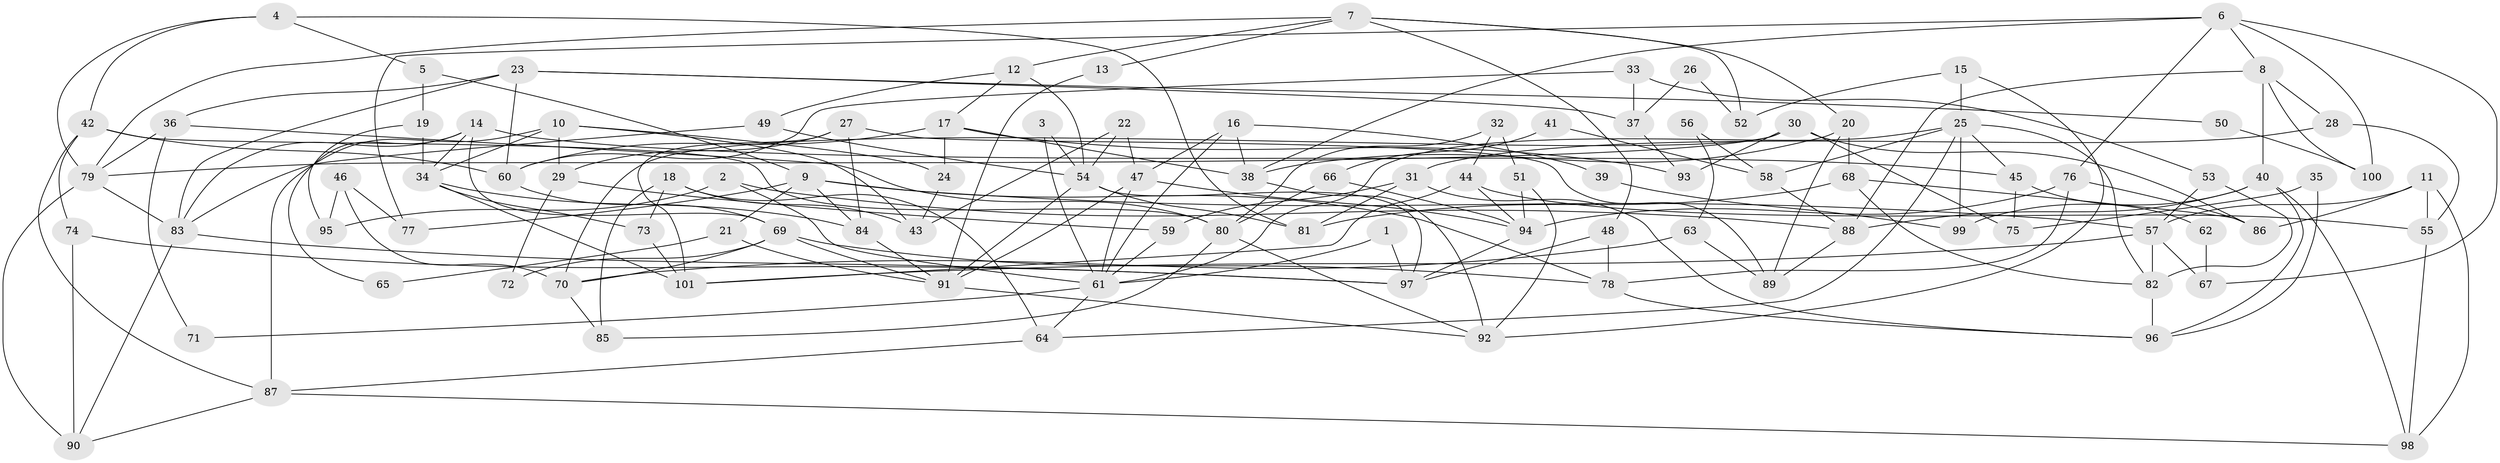 // Generated by graph-tools (version 1.1) at 2025/02/03/09/25 03:02:06]
// undirected, 101 vertices, 202 edges
graph export_dot {
graph [start="1"]
  node [color=gray90,style=filled];
  1;
  2;
  3;
  4;
  5;
  6;
  7;
  8;
  9;
  10;
  11;
  12;
  13;
  14;
  15;
  16;
  17;
  18;
  19;
  20;
  21;
  22;
  23;
  24;
  25;
  26;
  27;
  28;
  29;
  30;
  31;
  32;
  33;
  34;
  35;
  36;
  37;
  38;
  39;
  40;
  41;
  42;
  43;
  44;
  45;
  46;
  47;
  48;
  49;
  50;
  51;
  52;
  53;
  54;
  55;
  56;
  57;
  58;
  59;
  60;
  61;
  62;
  63;
  64;
  65;
  66;
  67;
  68;
  69;
  70;
  71;
  72;
  73;
  74;
  75;
  76;
  77;
  78;
  79;
  80;
  81;
  82;
  83;
  84;
  85;
  86;
  87;
  88;
  89;
  90;
  91;
  92;
  93;
  94;
  95;
  96;
  97;
  98;
  99;
  100;
  101;
  1 -- 61;
  1 -- 97;
  2 -- 88;
  2 -- 95;
  2 -- 61;
  3 -- 54;
  3 -- 61;
  4 -- 81;
  4 -- 42;
  4 -- 5;
  4 -- 79;
  5 -- 9;
  5 -- 19;
  6 -- 38;
  6 -- 76;
  6 -- 8;
  6 -- 67;
  6 -- 77;
  6 -- 100;
  7 -- 12;
  7 -- 79;
  7 -- 13;
  7 -- 20;
  7 -- 48;
  7 -- 52;
  8 -- 40;
  8 -- 28;
  8 -- 88;
  8 -- 100;
  9 -- 78;
  9 -- 84;
  9 -- 21;
  9 -- 57;
  9 -- 77;
  10 -- 87;
  10 -- 34;
  10 -- 24;
  10 -- 29;
  10 -- 43;
  11 -- 86;
  11 -- 98;
  11 -- 55;
  11 -- 57;
  12 -- 54;
  12 -- 49;
  12 -- 17;
  13 -- 91;
  14 -- 83;
  14 -- 69;
  14 -- 34;
  14 -- 45;
  14 -- 65;
  15 -- 25;
  15 -- 92;
  15 -- 52;
  16 -- 38;
  16 -- 61;
  16 -- 39;
  16 -- 47;
  17 -- 24;
  17 -- 38;
  17 -- 60;
  17 -- 93;
  18 -- 43;
  18 -- 73;
  18 -- 64;
  18 -- 85;
  19 -- 34;
  19 -- 95;
  20 -- 38;
  20 -- 68;
  20 -- 89;
  21 -- 91;
  21 -- 65;
  22 -- 54;
  22 -- 47;
  22 -- 43;
  23 -- 60;
  23 -- 36;
  23 -- 37;
  23 -- 50;
  23 -- 83;
  24 -- 43;
  25 -- 82;
  25 -- 64;
  25 -- 45;
  25 -- 58;
  25 -- 61;
  25 -- 99;
  26 -- 52;
  26 -- 37;
  27 -- 101;
  27 -- 84;
  27 -- 29;
  27 -- 89;
  28 -- 55;
  28 -- 31;
  29 -- 59;
  29 -- 72;
  30 -- 70;
  30 -- 86;
  30 -- 75;
  30 -- 79;
  30 -- 93;
  31 -- 59;
  31 -- 81;
  31 -- 96;
  32 -- 44;
  32 -- 51;
  32 -- 80;
  33 -- 37;
  33 -- 60;
  33 -- 53;
  34 -- 101;
  34 -- 73;
  34 -- 84;
  35 -- 75;
  35 -- 96;
  36 -- 80;
  36 -- 79;
  36 -- 71;
  37 -- 93;
  38 -- 92;
  39 -- 99;
  40 -- 88;
  40 -- 96;
  40 -- 98;
  40 -- 99;
  41 -- 58;
  41 -- 66;
  42 -- 74;
  42 -- 87;
  42 -- 60;
  42 -- 80;
  44 -- 94;
  44 -- 55;
  44 -- 101;
  45 -- 62;
  45 -- 75;
  46 -- 77;
  46 -- 70;
  46 -- 95;
  47 -- 61;
  47 -- 91;
  47 -- 94;
  48 -- 78;
  48 -- 97;
  49 -- 54;
  49 -- 83;
  50 -- 100;
  51 -- 92;
  51 -- 94;
  53 -- 57;
  53 -- 82;
  54 -- 97;
  54 -- 81;
  54 -- 91;
  55 -- 98;
  56 -- 58;
  56 -- 63;
  57 -- 67;
  57 -- 82;
  57 -- 101;
  58 -- 88;
  59 -- 61;
  60 -- 69;
  61 -- 64;
  61 -- 71;
  62 -- 67;
  63 -- 70;
  63 -- 89;
  64 -- 87;
  66 -- 80;
  66 -- 94;
  68 -- 82;
  68 -- 81;
  68 -- 86;
  69 -- 91;
  69 -- 70;
  69 -- 72;
  69 -- 78;
  70 -- 85;
  73 -- 101;
  74 -- 97;
  74 -- 90;
  76 -- 78;
  76 -- 94;
  76 -- 86;
  78 -- 96;
  79 -- 83;
  79 -- 90;
  80 -- 85;
  80 -- 92;
  82 -- 96;
  83 -- 90;
  83 -- 97;
  84 -- 91;
  87 -- 90;
  87 -- 98;
  88 -- 89;
  91 -- 92;
  94 -- 97;
}

